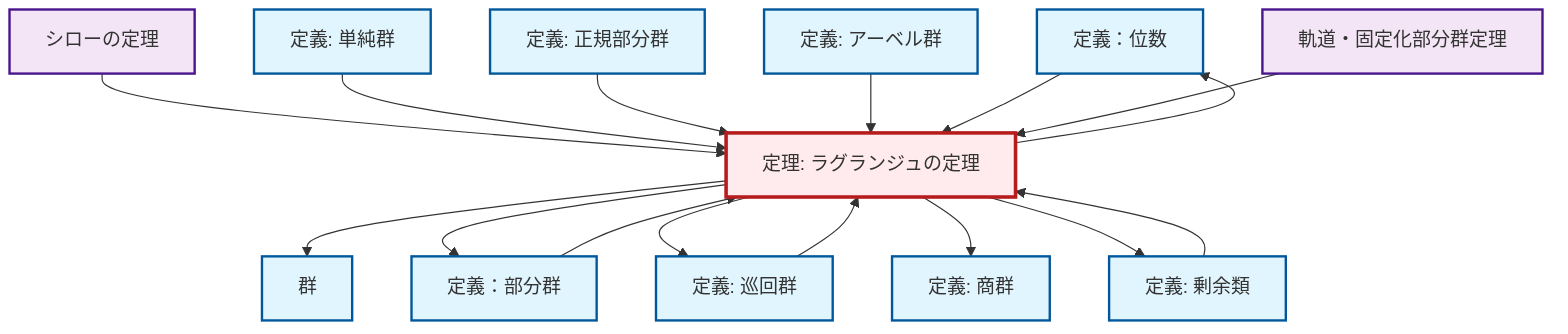 graph TD
    classDef definition fill:#e1f5fe,stroke:#01579b,stroke-width:2px
    classDef theorem fill:#f3e5f5,stroke:#4a148c,stroke-width:2px
    classDef axiom fill:#fff3e0,stroke:#e65100,stroke-width:2px
    classDef example fill:#e8f5e9,stroke:#1b5e20,stroke-width:2px
    classDef current fill:#ffebee,stroke:#b71c1c,stroke-width:3px
    def-order["定義：位数"]:::definition
    thm-lagrange["定理: ラグランジュの定理"]:::theorem
    def-group["群"]:::definition
    def-quotient-group["定義: 商群"]:::definition
    thm-sylow["シローの定理"]:::theorem
    def-subgroup["定義：部分群"]:::definition
    def-simple-group["定義: 単純群"]:::definition
    def-abelian-group["定義: アーベル群"]:::definition
    def-cyclic-group["定義: 巡回群"]:::definition
    thm-orbit-stabilizer["軌道・固定化部分群定理"]:::theorem
    def-normal-subgroup["定義: 正規部分群"]:::definition
    def-coset["定義: 剰余類"]:::definition
    thm-lagrange --> def-group
    thm-sylow --> thm-lagrange
    def-simple-group --> thm-lagrange
    thm-lagrange --> def-subgroup
    def-subgroup --> thm-lagrange
    def-normal-subgroup --> thm-lagrange
    def-abelian-group --> thm-lagrange
    thm-lagrange --> def-cyclic-group
    thm-lagrange --> def-quotient-group
    def-order --> thm-lagrange
    def-cyclic-group --> thm-lagrange
    def-coset --> thm-lagrange
    thm-lagrange --> def-order
    thm-lagrange --> def-coset
    thm-orbit-stabilizer --> thm-lagrange
    class thm-lagrange current